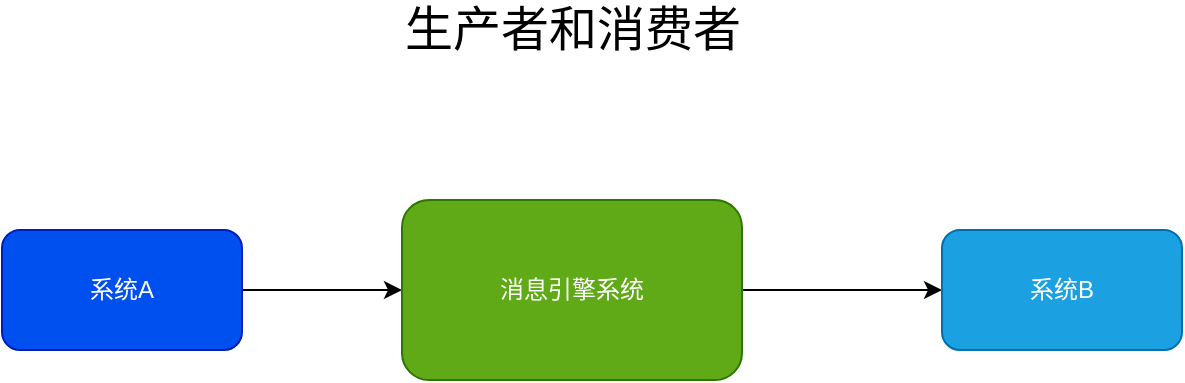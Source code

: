 <mxfile version="20.0.1" type="github">
  <diagram id="7JtHQiy0lPd25MMBh19H" name="第 1 页">
    <mxGraphModel dx="1422" dy="706" grid="1" gridSize="10" guides="1" tooltips="1" connect="1" arrows="1" fold="1" page="1" pageScale="1" pageWidth="827" pageHeight="1169" math="0" shadow="0">
      <root>
        <mxCell id="0" />
        <mxCell id="1" parent="0" />
        <mxCell id="PgfU2g0LXFA_emPEQqJT-3" value="" style="edgeStyle=orthogonalEdgeStyle;rounded=0;orthogonalLoop=1;jettySize=auto;html=1;" edge="1" parent="1" source="PgfU2g0LXFA_emPEQqJT-1" target="PgfU2g0LXFA_emPEQqJT-2">
          <mxGeometry relative="1" as="geometry" />
        </mxCell>
        <mxCell id="PgfU2g0LXFA_emPEQqJT-1" value="系统A" style="rounded=1;whiteSpace=wrap;html=1;fillColor=#0050ef;strokeColor=#001DBC;fontColor=#ffffff;" vertex="1" parent="1">
          <mxGeometry x="110" y="300" width="120" height="60" as="geometry" />
        </mxCell>
        <mxCell id="PgfU2g0LXFA_emPEQqJT-7" value="" style="edgeStyle=orthogonalEdgeStyle;rounded=0;orthogonalLoop=1;jettySize=auto;html=1;" edge="1" parent="1" source="PgfU2g0LXFA_emPEQqJT-2" target="PgfU2g0LXFA_emPEQqJT-6">
          <mxGeometry relative="1" as="geometry" />
        </mxCell>
        <mxCell id="PgfU2g0LXFA_emPEQqJT-2" value="消息引擎系统" style="rounded=1;whiteSpace=wrap;html=1;fillColor=#60a917;fontColor=#ffffff;strokeColor=#2D7600;" vertex="1" parent="1">
          <mxGeometry x="310" y="285" width="170" height="90" as="geometry" />
        </mxCell>
        <mxCell id="PgfU2g0LXFA_emPEQqJT-6" value="系统B" style="rounded=1;whiteSpace=wrap;html=1;fillColor=#1ba1e2;fontColor=#ffffff;strokeColor=#006EAF;" vertex="1" parent="1">
          <mxGeometry x="580" y="300" width="120" height="60" as="geometry" />
        </mxCell>
        <mxCell id="PgfU2g0LXFA_emPEQqJT-9" value="&lt;font style=&quot;font-size: 24px;&quot;&gt;生产者和消费者&lt;/font&gt;" style="text;html=1;align=center;verticalAlign=middle;resizable=0;points=[];autosize=1;strokeColor=none;fillColor=none;" vertex="1" parent="1">
          <mxGeometry x="305" y="190" width="180" height="20" as="geometry" />
        </mxCell>
      </root>
    </mxGraphModel>
  </diagram>
</mxfile>
